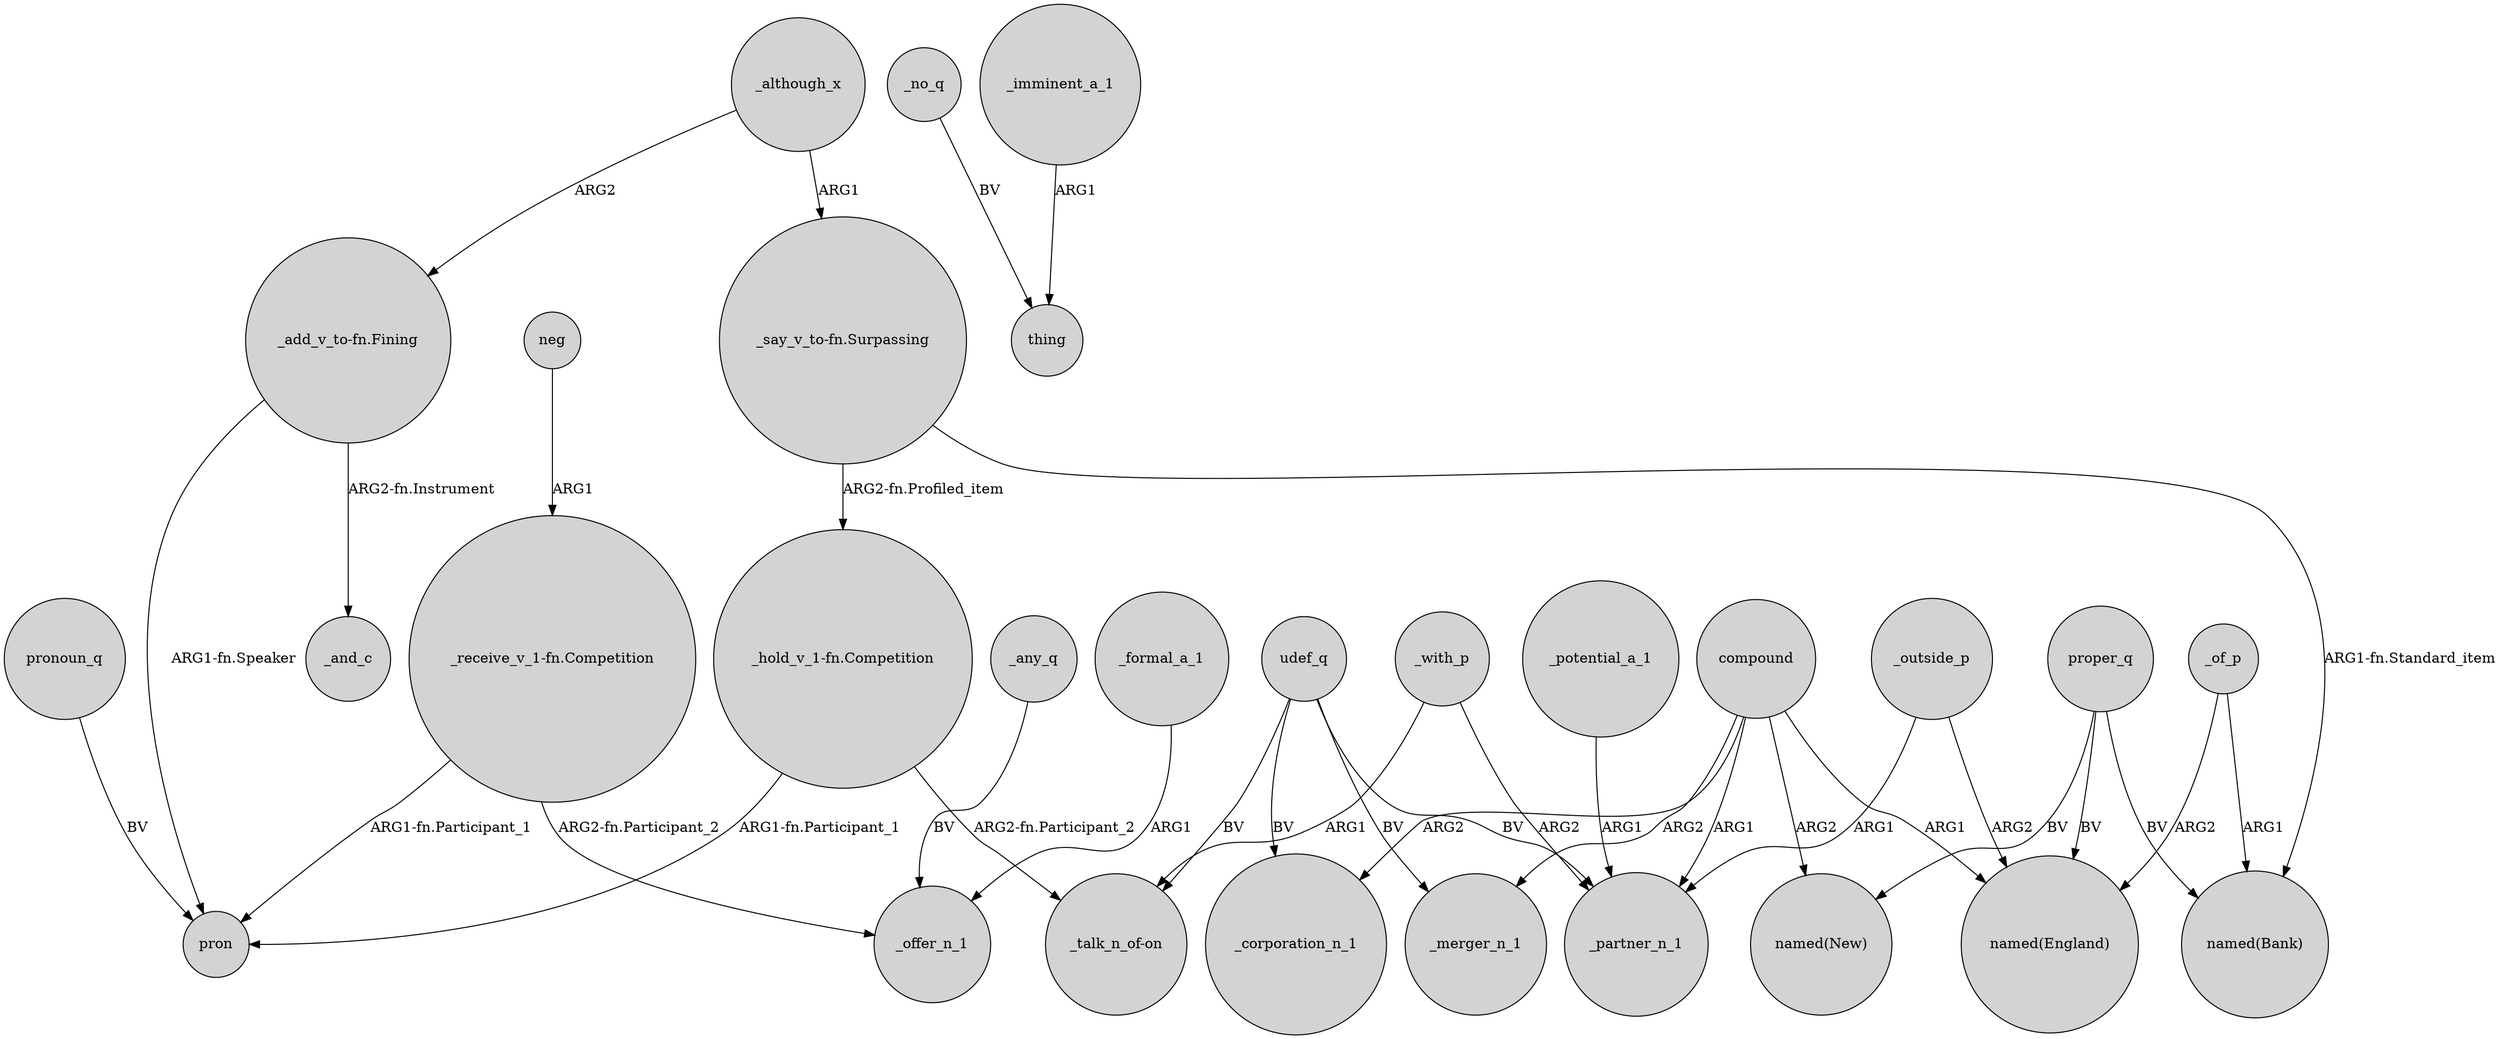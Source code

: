 digraph {
	node [shape=circle style=filled]
	"_add_v_to-fn.Fining" -> _and_c [label="ARG2-fn.Instrument"]
	_of_p -> "named(Bank)" [label=ARG1]
	udef_q -> "_talk_n_of-on" [label=BV]
	proper_q -> "named(Bank)" [label=BV]
	_although_x -> "_say_v_to-fn.Surpassing" [label=ARG1]
	_with_p -> "_talk_n_of-on" [label=ARG1]
	compound -> _partner_n_1 [label=ARG1]
	udef_q -> _corporation_n_1 [label=BV]
	_although_x -> "_add_v_to-fn.Fining" [label=ARG2]
	"_receive_v_1-fn.Competition" -> pron [label="ARG1-fn.Participant_1"]
	_with_p -> _partner_n_1 [label=ARG2]
	compound -> _merger_n_1 [label=ARG2]
	_any_q -> _offer_n_1 [label=BV]
	"_hold_v_1-fn.Competition" -> "_talk_n_of-on" [label="ARG2-fn.Participant_2"]
	compound -> "named(England)" [label=ARG1]
	"_hold_v_1-fn.Competition" -> pron [label="ARG1-fn.Participant_1"]
	neg -> "_receive_v_1-fn.Competition" [label=ARG1]
	proper_q -> "named(New)" [label=BV]
	"_add_v_to-fn.Fining" -> pron [label="ARG1-fn.Speaker"]
	udef_q -> _partner_n_1 [label=BV]
	_no_q -> thing [label=BV]
	"_receive_v_1-fn.Competition" -> _offer_n_1 [label="ARG2-fn.Participant_2"]
	udef_q -> _merger_n_1 [label=BV]
	"_say_v_to-fn.Surpassing" -> "_hold_v_1-fn.Competition" [label="ARG2-fn.Profiled_item"]
	compound -> "named(New)" [label=ARG2]
	pronoun_q -> pron [label=BV]
	"_say_v_to-fn.Surpassing" -> "named(Bank)" [label="ARG1-fn.Standard_item"]
	_of_p -> "named(England)" [label=ARG2]
	_potential_a_1 -> _partner_n_1 [label=ARG1]
	_outside_p -> _partner_n_1 [label=ARG1]
	proper_q -> "named(England)" [label=BV]
	_formal_a_1 -> _offer_n_1 [label=ARG1]
	compound -> _corporation_n_1 [label=ARG2]
	_outside_p -> "named(England)" [label=ARG2]
	_imminent_a_1 -> thing [label=ARG1]
}
